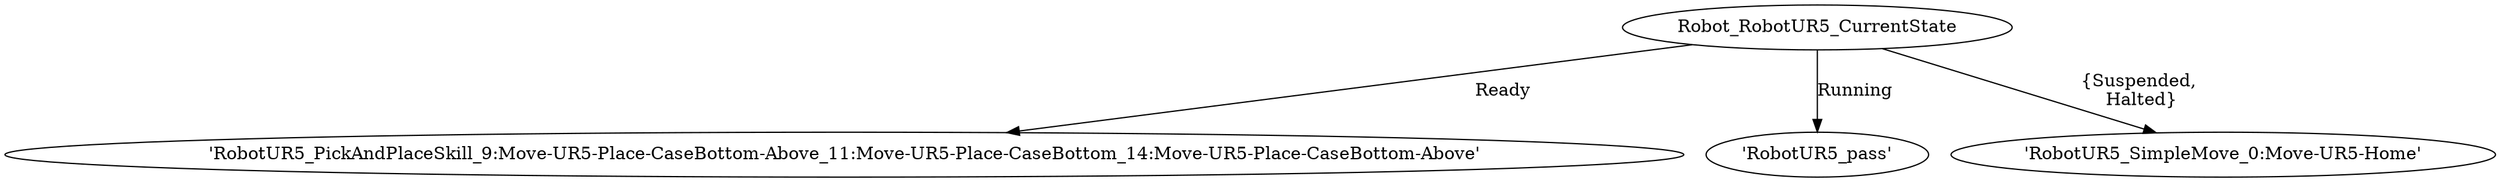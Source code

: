 strict digraph {
    pickAndPlaceAction  [ label="'RobotUR5_PickAndPlaceSkill_9:Move-UR5-Place-CaseBottom-Above_11:Move-UR5-Place-CaseBottom_14:Move-UR5-Place-CaseBottom-Above'"]
    passAction  [ label="'RobotUR5_pass'"]
    goHomeAction  [ label="'RobotUR5_SimpleMove_0:Move-UR5-Home'"]

    robotUR5CurrentState [label="Robot_RobotUR5_CurrentState"]

    robotUR5CurrentState -> pickAndPlaceAction [ label="Ready"]
    robotUR5CurrentState -> passAction [ label="Running"]
    robotUR5CurrentState -> goHomeAction [ label="{Suspended,\n Halted}"]

}
